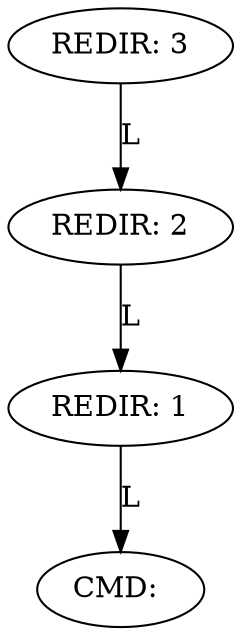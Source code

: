 digraph AST {
"0x4427b0" [label="REDIR: 3"];
"0x4427b0" -> "0x442740" [label="L"];
"0x442740" [label="REDIR: 2"];
"0x442740" -> "0x4426d0" [label="L"];
"0x4426d0" [label="REDIR: 1"];
"0x4426d0" -> "0x442660" [label="L"];
"0x442660" [label="CMD: "];
}
